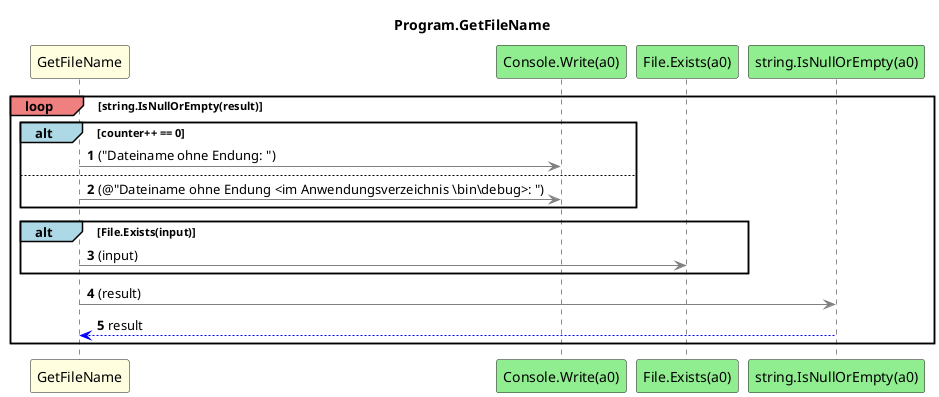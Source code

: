@startuml Program.GetFileName
title Program.GetFileName
participant "GetFileName" as GetFileName #LightYellow
participant "Console.Write(a0)" as Console_Write_a0 #LightGreen
participant "File.Exists(a0)" as File_Exists_a0 #LightGreen
participant "string.IsNullOrEmpty(a0)" as string_IsNullOrEmpty_a0 #LightGreen
autonumber
loop#LightCoral string.IsNullOrEmpty(result)
    alt#LightBlue counter++ == 0
        GetFileName -[#grey]> Console_Write_a0 : ("Dateiname ohne Endung: ")
        else
            GetFileName -[#grey]> Console_Write_a0 : (@"Dateiname ohne Endung <im Anwendungsverzeichnis \bin\debug>: ")
    end
    alt#LightBlue File.Exists(input)
        GetFileName -[#grey]> File_Exists_a0 : (input)
    end
    GetFileName -[#grey]> string_IsNullOrEmpty_a0 : (result)
    string_IsNullOrEmpty_a0 -[#blue]-> GetFileName : result
end
@enduml
